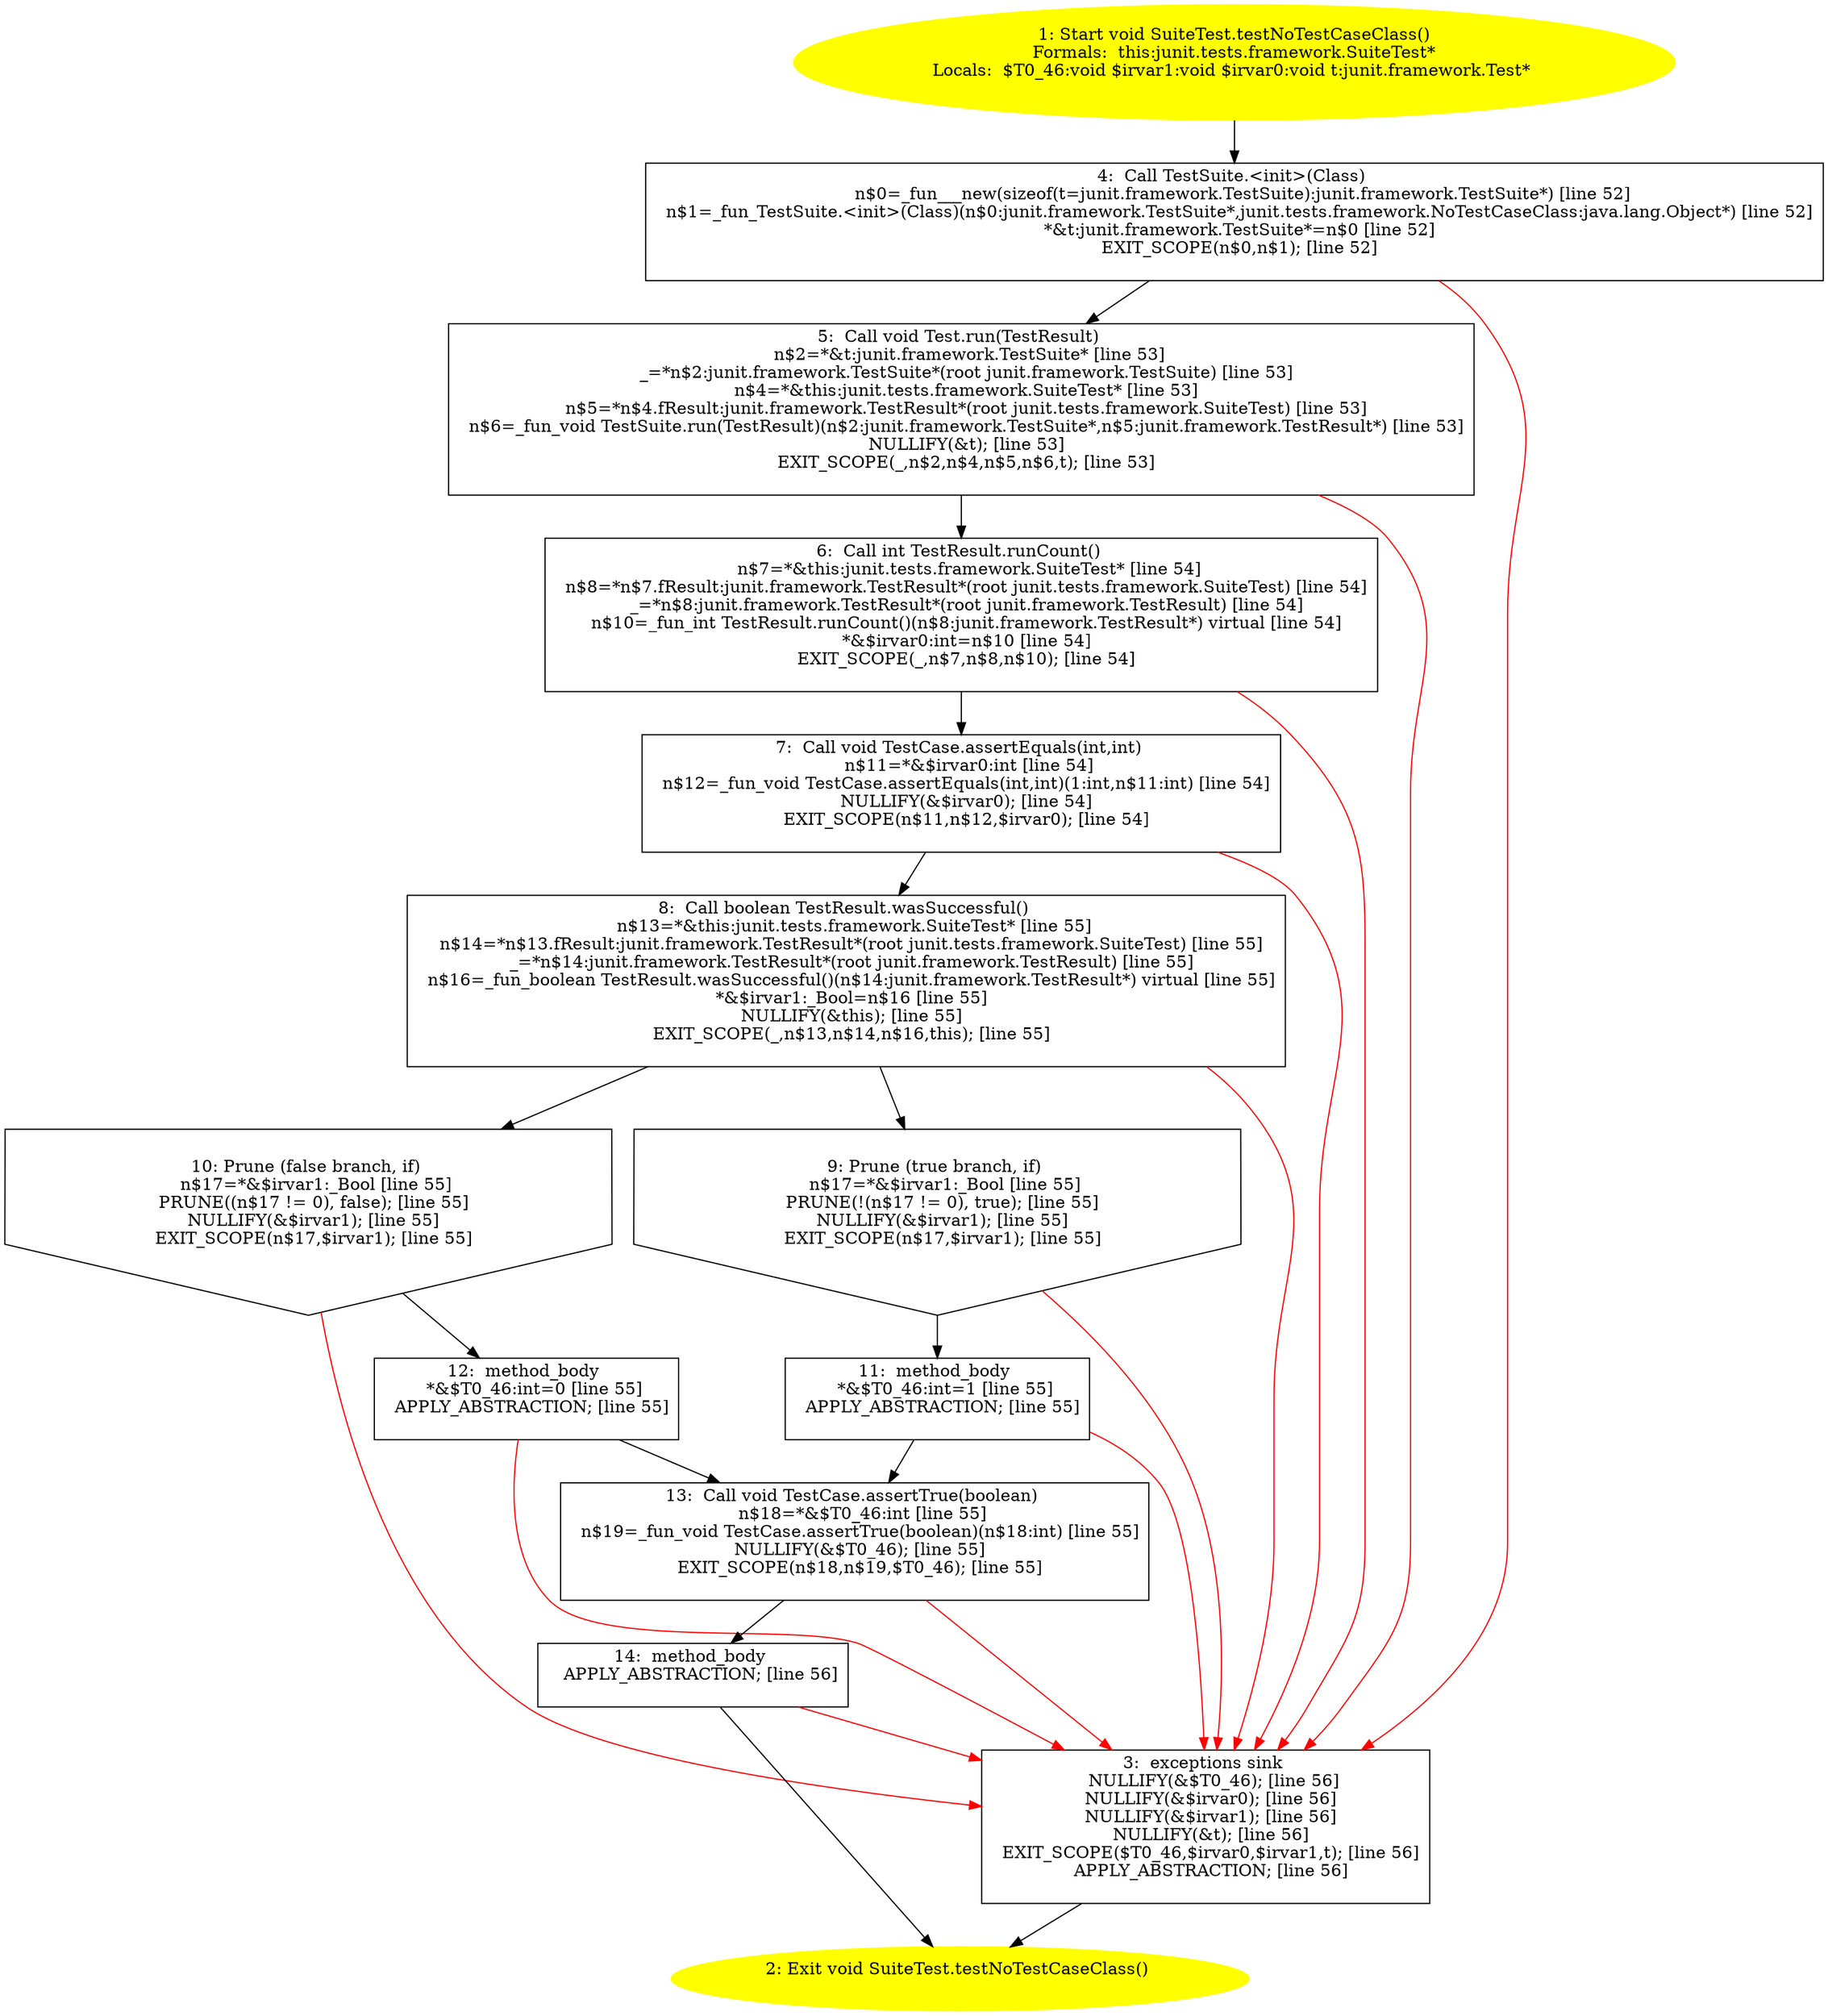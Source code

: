 /* @generated */
digraph cfg {
"junit.tests.framework.SuiteTest.testNoTestCaseClass():void.2a123495a658714b7311e5a963eaebcf_1" [label="1: Start void SuiteTest.testNoTestCaseClass()\nFormals:  this:junit.tests.framework.SuiteTest*\nLocals:  $T0_46:void $irvar1:void $irvar0:void t:junit.framework.Test* \n  " color=yellow style=filled]
	

	 "junit.tests.framework.SuiteTest.testNoTestCaseClass():void.2a123495a658714b7311e5a963eaebcf_1" -> "junit.tests.framework.SuiteTest.testNoTestCaseClass():void.2a123495a658714b7311e5a963eaebcf_4" ;
"junit.tests.framework.SuiteTest.testNoTestCaseClass():void.2a123495a658714b7311e5a963eaebcf_2" [label="2: Exit void SuiteTest.testNoTestCaseClass() \n  " color=yellow style=filled]
	

"junit.tests.framework.SuiteTest.testNoTestCaseClass():void.2a123495a658714b7311e5a963eaebcf_3" [label="3:  exceptions sink \n   NULLIFY(&$T0_46); [line 56]\n  NULLIFY(&$irvar0); [line 56]\n  NULLIFY(&$irvar1); [line 56]\n  NULLIFY(&t); [line 56]\n  EXIT_SCOPE($T0_46,$irvar0,$irvar1,t); [line 56]\n  APPLY_ABSTRACTION; [line 56]\n " shape="box"]
	

	 "junit.tests.framework.SuiteTest.testNoTestCaseClass():void.2a123495a658714b7311e5a963eaebcf_3" -> "junit.tests.framework.SuiteTest.testNoTestCaseClass():void.2a123495a658714b7311e5a963eaebcf_2" ;
"junit.tests.framework.SuiteTest.testNoTestCaseClass():void.2a123495a658714b7311e5a963eaebcf_4" [label="4:  Call TestSuite.<init>(Class) \n   n$0=_fun___new(sizeof(t=junit.framework.TestSuite):junit.framework.TestSuite*) [line 52]\n  n$1=_fun_TestSuite.<init>(Class)(n$0:junit.framework.TestSuite*,junit.tests.framework.NoTestCaseClass:java.lang.Object*) [line 52]\n  *&t:junit.framework.TestSuite*=n$0 [line 52]\n  EXIT_SCOPE(n$0,n$1); [line 52]\n " shape="box"]
	

	 "junit.tests.framework.SuiteTest.testNoTestCaseClass():void.2a123495a658714b7311e5a963eaebcf_4" -> "junit.tests.framework.SuiteTest.testNoTestCaseClass():void.2a123495a658714b7311e5a963eaebcf_5" ;
	 "junit.tests.framework.SuiteTest.testNoTestCaseClass():void.2a123495a658714b7311e5a963eaebcf_4" -> "junit.tests.framework.SuiteTest.testNoTestCaseClass():void.2a123495a658714b7311e5a963eaebcf_3" [color="red" ];
"junit.tests.framework.SuiteTest.testNoTestCaseClass():void.2a123495a658714b7311e5a963eaebcf_5" [label="5:  Call void Test.run(TestResult) \n   n$2=*&t:junit.framework.TestSuite* [line 53]\n  _=*n$2:junit.framework.TestSuite*(root junit.framework.TestSuite) [line 53]\n  n$4=*&this:junit.tests.framework.SuiteTest* [line 53]\n  n$5=*n$4.fResult:junit.framework.TestResult*(root junit.tests.framework.SuiteTest) [line 53]\n  n$6=_fun_void TestSuite.run(TestResult)(n$2:junit.framework.TestSuite*,n$5:junit.framework.TestResult*) [line 53]\n  NULLIFY(&t); [line 53]\n  EXIT_SCOPE(_,n$2,n$4,n$5,n$6,t); [line 53]\n " shape="box"]
	

	 "junit.tests.framework.SuiteTest.testNoTestCaseClass():void.2a123495a658714b7311e5a963eaebcf_5" -> "junit.tests.framework.SuiteTest.testNoTestCaseClass():void.2a123495a658714b7311e5a963eaebcf_6" ;
	 "junit.tests.framework.SuiteTest.testNoTestCaseClass():void.2a123495a658714b7311e5a963eaebcf_5" -> "junit.tests.framework.SuiteTest.testNoTestCaseClass():void.2a123495a658714b7311e5a963eaebcf_3" [color="red" ];
"junit.tests.framework.SuiteTest.testNoTestCaseClass():void.2a123495a658714b7311e5a963eaebcf_6" [label="6:  Call int TestResult.runCount() \n   n$7=*&this:junit.tests.framework.SuiteTest* [line 54]\n  n$8=*n$7.fResult:junit.framework.TestResult*(root junit.tests.framework.SuiteTest) [line 54]\n  _=*n$8:junit.framework.TestResult*(root junit.framework.TestResult) [line 54]\n  n$10=_fun_int TestResult.runCount()(n$8:junit.framework.TestResult*) virtual [line 54]\n  *&$irvar0:int=n$10 [line 54]\n  EXIT_SCOPE(_,n$7,n$8,n$10); [line 54]\n " shape="box"]
	

	 "junit.tests.framework.SuiteTest.testNoTestCaseClass():void.2a123495a658714b7311e5a963eaebcf_6" -> "junit.tests.framework.SuiteTest.testNoTestCaseClass():void.2a123495a658714b7311e5a963eaebcf_7" ;
	 "junit.tests.framework.SuiteTest.testNoTestCaseClass():void.2a123495a658714b7311e5a963eaebcf_6" -> "junit.tests.framework.SuiteTest.testNoTestCaseClass():void.2a123495a658714b7311e5a963eaebcf_3" [color="red" ];
"junit.tests.framework.SuiteTest.testNoTestCaseClass():void.2a123495a658714b7311e5a963eaebcf_7" [label="7:  Call void TestCase.assertEquals(int,int) \n   n$11=*&$irvar0:int [line 54]\n  n$12=_fun_void TestCase.assertEquals(int,int)(1:int,n$11:int) [line 54]\n  NULLIFY(&$irvar0); [line 54]\n  EXIT_SCOPE(n$11,n$12,$irvar0); [line 54]\n " shape="box"]
	

	 "junit.tests.framework.SuiteTest.testNoTestCaseClass():void.2a123495a658714b7311e5a963eaebcf_7" -> "junit.tests.framework.SuiteTest.testNoTestCaseClass():void.2a123495a658714b7311e5a963eaebcf_8" ;
	 "junit.tests.framework.SuiteTest.testNoTestCaseClass():void.2a123495a658714b7311e5a963eaebcf_7" -> "junit.tests.framework.SuiteTest.testNoTestCaseClass():void.2a123495a658714b7311e5a963eaebcf_3" [color="red" ];
"junit.tests.framework.SuiteTest.testNoTestCaseClass():void.2a123495a658714b7311e5a963eaebcf_8" [label="8:  Call boolean TestResult.wasSuccessful() \n   n$13=*&this:junit.tests.framework.SuiteTest* [line 55]\n  n$14=*n$13.fResult:junit.framework.TestResult*(root junit.tests.framework.SuiteTest) [line 55]\n  _=*n$14:junit.framework.TestResult*(root junit.framework.TestResult) [line 55]\n  n$16=_fun_boolean TestResult.wasSuccessful()(n$14:junit.framework.TestResult*) virtual [line 55]\n  *&$irvar1:_Bool=n$16 [line 55]\n  NULLIFY(&this); [line 55]\n  EXIT_SCOPE(_,n$13,n$14,n$16,this); [line 55]\n " shape="box"]
	

	 "junit.tests.framework.SuiteTest.testNoTestCaseClass():void.2a123495a658714b7311e5a963eaebcf_8" -> "junit.tests.framework.SuiteTest.testNoTestCaseClass():void.2a123495a658714b7311e5a963eaebcf_9" ;
	 "junit.tests.framework.SuiteTest.testNoTestCaseClass():void.2a123495a658714b7311e5a963eaebcf_8" -> "junit.tests.framework.SuiteTest.testNoTestCaseClass():void.2a123495a658714b7311e5a963eaebcf_10" ;
	 "junit.tests.framework.SuiteTest.testNoTestCaseClass():void.2a123495a658714b7311e5a963eaebcf_8" -> "junit.tests.framework.SuiteTest.testNoTestCaseClass():void.2a123495a658714b7311e5a963eaebcf_3" [color="red" ];
"junit.tests.framework.SuiteTest.testNoTestCaseClass():void.2a123495a658714b7311e5a963eaebcf_9" [label="9: Prune (true branch, if) \n   n$17=*&$irvar1:_Bool [line 55]\n  PRUNE(!(n$17 != 0), true); [line 55]\n  NULLIFY(&$irvar1); [line 55]\n  EXIT_SCOPE(n$17,$irvar1); [line 55]\n " shape="invhouse"]
	

	 "junit.tests.framework.SuiteTest.testNoTestCaseClass():void.2a123495a658714b7311e5a963eaebcf_9" -> "junit.tests.framework.SuiteTest.testNoTestCaseClass():void.2a123495a658714b7311e5a963eaebcf_11" ;
	 "junit.tests.framework.SuiteTest.testNoTestCaseClass():void.2a123495a658714b7311e5a963eaebcf_9" -> "junit.tests.framework.SuiteTest.testNoTestCaseClass():void.2a123495a658714b7311e5a963eaebcf_3" [color="red" ];
"junit.tests.framework.SuiteTest.testNoTestCaseClass():void.2a123495a658714b7311e5a963eaebcf_10" [label="10: Prune (false branch, if) \n   n$17=*&$irvar1:_Bool [line 55]\n  PRUNE((n$17 != 0), false); [line 55]\n  NULLIFY(&$irvar1); [line 55]\n  EXIT_SCOPE(n$17,$irvar1); [line 55]\n " shape="invhouse"]
	

	 "junit.tests.framework.SuiteTest.testNoTestCaseClass():void.2a123495a658714b7311e5a963eaebcf_10" -> "junit.tests.framework.SuiteTest.testNoTestCaseClass():void.2a123495a658714b7311e5a963eaebcf_12" ;
	 "junit.tests.framework.SuiteTest.testNoTestCaseClass():void.2a123495a658714b7311e5a963eaebcf_10" -> "junit.tests.framework.SuiteTest.testNoTestCaseClass():void.2a123495a658714b7311e5a963eaebcf_3" [color="red" ];
"junit.tests.framework.SuiteTest.testNoTestCaseClass():void.2a123495a658714b7311e5a963eaebcf_11" [label="11:  method_body \n   *&$T0_46:int=1 [line 55]\n  APPLY_ABSTRACTION; [line 55]\n " shape="box"]
	

	 "junit.tests.framework.SuiteTest.testNoTestCaseClass():void.2a123495a658714b7311e5a963eaebcf_11" -> "junit.tests.framework.SuiteTest.testNoTestCaseClass():void.2a123495a658714b7311e5a963eaebcf_13" ;
	 "junit.tests.framework.SuiteTest.testNoTestCaseClass():void.2a123495a658714b7311e5a963eaebcf_11" -> "junit.tests.framework.SuiteTest.testNoTestCaseClass():void.2a123495a658714b7311e5a963eaebcf_3" [color="red" ];
"junit.tests.framework.SuiteTest.testNoTestCaseClass():void.2a123495a658714b7311e5a963eaebcf_12" [label="12:  method_body \n   *&$T0_46:int=0 [line 55]\n  APPLY_ABSTRACTION; [line 55]\n " shape="box"]
	

	 "junit.tests.framework.SuiteTest.testNoTestCaseClass():void.2a123495a658714b7311e5a963eaebcf_12" -> "junit.tests.framework.SuiteTest.testNoTestCaseClass():void.2a123495a658714b7311e5a963eaebcf_13" ;
	 "junit.tests.framework.SuiteTest.testNoTestCaseClass():void.2a123495a658714b7311e5a963eaebcf_12" -> "junit.tests.framework.SuiteTest.testNoTestCaseClass():void.2a123495a658714b7311e5a963eaebcf_3" [color="red" ];
"junit.tests.framework.SuiteTest.testNoTestCaseClass():void.2a123495a658714b7311e5a963eaebcf_13" [label="13:  Call void TestCase.assertTrue(boolean) \n   n$18=*&$T0_46:int [line 55]\n  n$19=_fun_void TestCase.assertTrue(boolean)(n$18:int) [line 55]\n  NULLIFY(&$T0_46); [line 55]\n  EXIT_SCOPE(n$18,n$19,$T0_46); [line 55]\n " shape="box"]
	

	 "junit.tests.framework.SuiteTest.testNoTestCaseClass():void.2a123495a658714b7311e5a963eaebcf_13" -> "junit.tests.framework.SuiteTest.testNoTestCaseClass():void.2a123495a658714b7311e5a963eaebcf_14" ;
	 "junit.tests.framework.SuiteTest.testNoTestCaseClass():void.2a123495a658714b7311e5a963eaebcf_13" -> "junit.tests.framework.SuiteTest.testNoTestCaseClass():void.2a123495a658714b7311e5a963eaebcf_3" [color="red" ];
"junit.tests.framework.SuiteTest.testNoTestCaseClass():void.2a123495a658714b7311e5a963eaebcf_14" [label="14:  method_body \n   APPLY_ABSTRACTION; [line 56]\n " shape="box"]
	

	 "junit.tests.framework.SuiteTest.testNoTestCaseClass():void.2a123495a658714b7311e5a963eaebcf_14" -> "junit.tests.framework.SuiteTest.testNoTestCaseClass():void.2a123495a658714b7311e5a963eaebcf_2" ;
	 "junit.tests.framework.SuiteTest.testNoTestCaseClass():void.2a123495a658714b7311e5a963eaebcf_14" -> "junit.tests.framework.SuiteTest.testNoTestCaseClass():void.2a123495a658714b7311e5a963eaebcf_3" [color="red" ];
}
